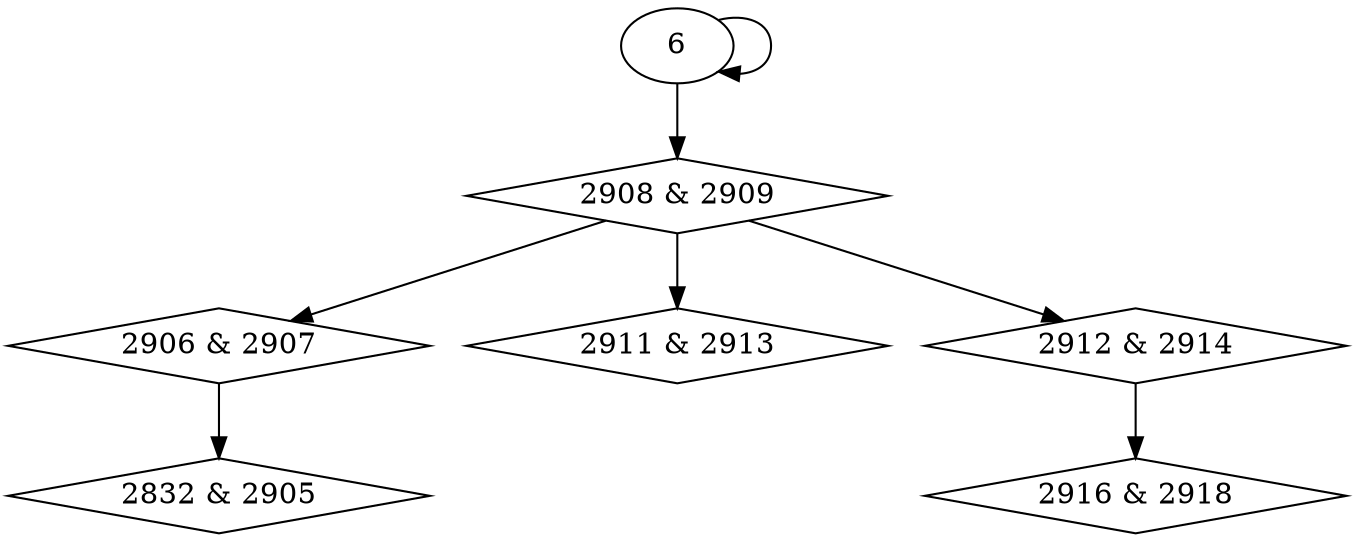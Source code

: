 digraph {
0 [label = "2832 & 2905", shape = diamond];
1 [label = "2906 & 2907", shape = diamond];
2 [label = "2908 & 2909", shape = diamond];
3 [label = "2911 & 2913", shape = diamond];
4 [label = "2912 & 2914", shape = diamond];
5 [label = "2916 & 2918", shape = diamond];
1 -> 0;
2 -> 1;
6 -> 2;
2 -> 3;
2 -> 4;
4 -> 5;
6 -> 6;
}
